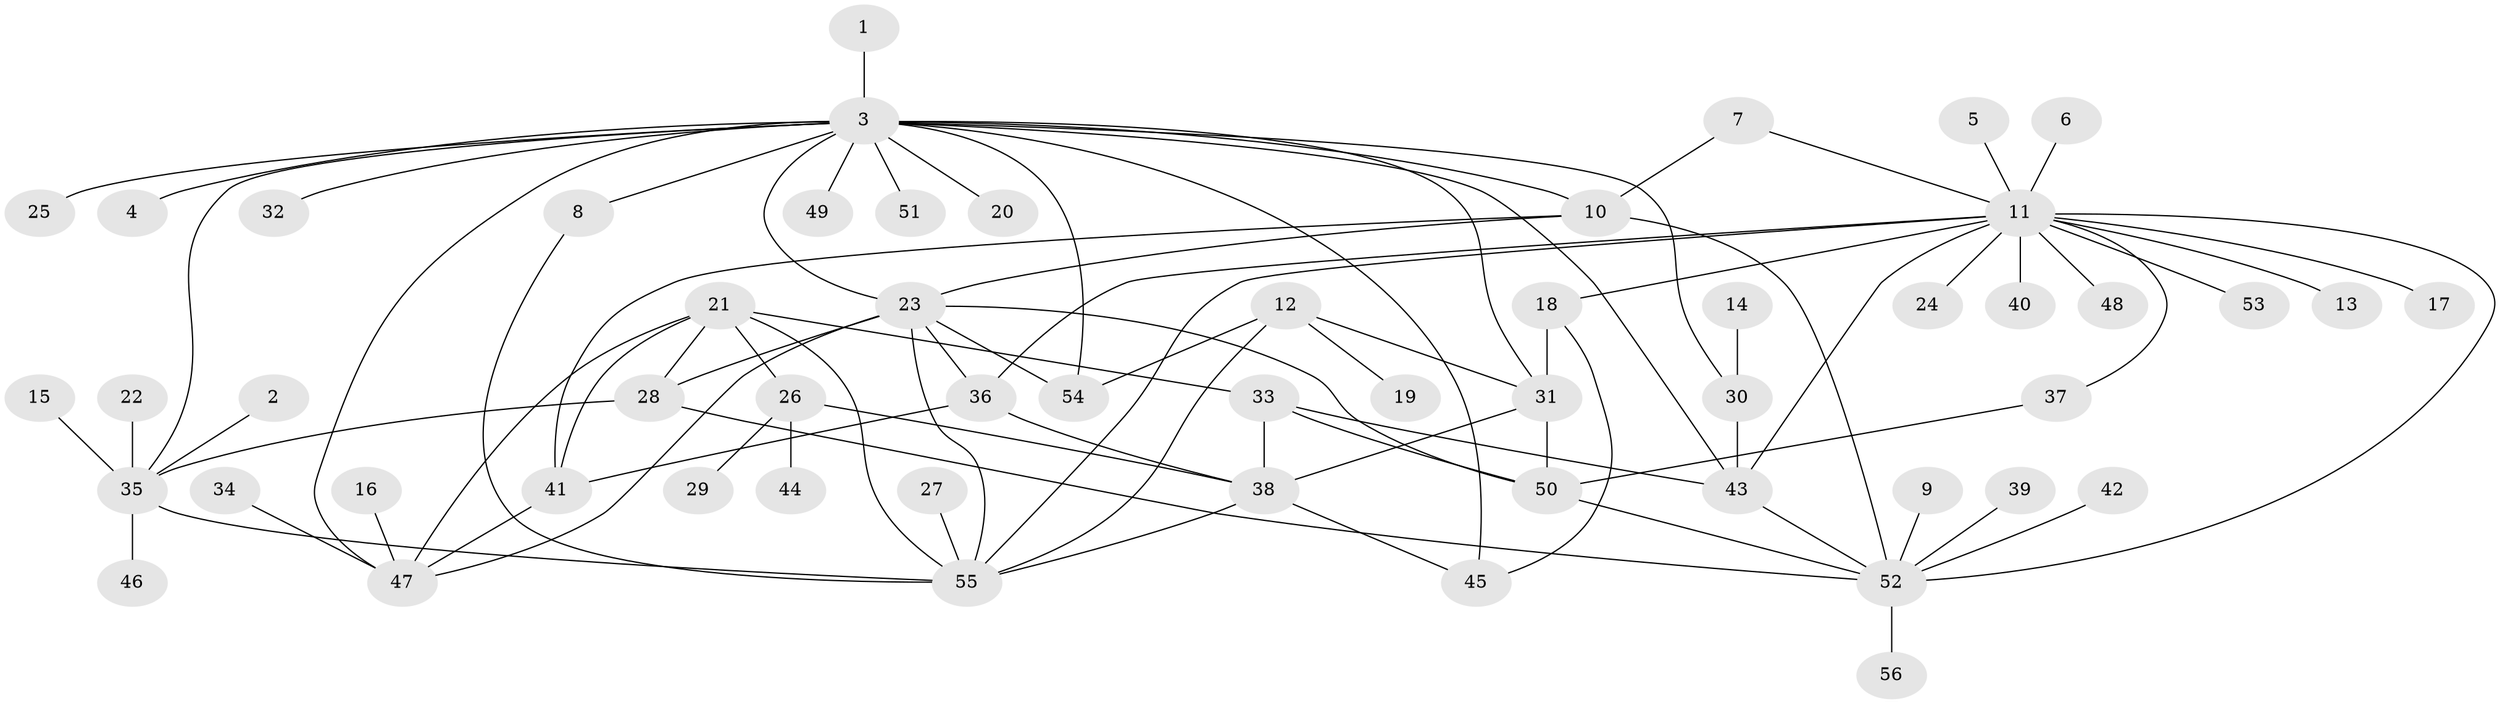 // original degree distribution, {8: 0.018018018018018018, 21: 0.009009009009009009, 11: 0.018018018018018018, 1: 0.5765765765765766, 10: 0.018018018018018018, 17: 0.009009009009009009, 5: 0.036036036036036036, 7: 0.018018018018018018, 12: 0.009009009009009009, 6: 0.02702702702702703, 2: 0.15315315315315314, 3: 0.09009009009009009, 4: 0.018018018018018018}
// Generated by graph-tools (version 1.1) at 2025/36/03/04/25 23:36:40]
// undirected, 56 vertices, 87 edges
graph export_dot {
  node [color=gray90,style=filled];
  1;
  2;
  3;
  4;
  5;
  6;
  7;
  8;
  9;
  10;
  11;
  12;
  13;
  14;
  15;
  16;
  17;
  18;
  19;
  20;
  21;
  22;
  23;
  24;
  25;
  26;
  27;
  28;
  29;
  30;
  31;
  32;
  33;
  34;
  35;
  36;
  37;
  38;
  39;
  40;
  41;
  42;
  43;
  44;
  45;
  46;
  47;
  48;
  49;
  50;
  51;
  52;
  53;
  54;
  55;
  56;
  1 -- 3 [weight=1.0];
  2 -- 35 [weight=1.0];
  3 -- 4 [weight=1.0];
  3 -- 8 [weight=1.0];
  3 -- 10 [weight=1.0];
  3 -- 20 [weight=1.0];
  3 -- 23 [weight=1.0];
  3 -- 25 [weight=1.0];
  3 -- 30 [weight=1.0];
  3 -- 31 [weight=1.0];
  3 -- 32 [weight=1.0];
  3 -- 35 [weight=1.0];
  3 -- 43 [weight=1.0];
  3 -- 45 [weight=1.0];
  3 -- 47 [weight=1.0];
  3 -- 49 [weight=1.0];
  3 -- 51 [weight=1.0];
  3 -- 54 [weight=1.0];
  5 -- 11 [weight=1.0];
  6 -- 11 [weight=1.0];
  7 -- 10 [weight=1.0];
  7 -- 11 [weight=1.0];
  8 -- 55 [weight=1.0];
  9 -- 52 [weight=1.0];
  10 -- 23 [weight=1.0];
  10 -- 41 [weight=1.0];
  10 -- 52 [weight=1.0];
  11 -- 13 [weight=1.0];
  11 -- 17 [weight=1.0];
  11 -- 18 [weight=1.0];
  11 -- 24 [weight=1.0];
  11 -- 36 [weight=1.0];
  11 -- 37 [weight=1.0];
  11 -- 40 [weight=1.0];
  11 -- 43 [weight=1.0];
  11 -- 48 [weight=1.0];
  11 -- 52 [weight=1.0];
  11 -- 53 [weight=1.0];
  11 -- 55 [weight=1.0];
  12 -- 19 [weight=1.0];
  12 -- 31 [weight=1.0];
  12 -- 54 [weight=1.0];
  12 -- 55 [weight=1.0];
  14 -- 30 [weight=1.0];
  15 -- 35 [weight=1.0];
  16 -- 47 [weight=1.0];
  18 -- 31 [weight=1.0];
  18 -- 45 [weight=1.0];
  21 -- 26 [weight=1.0];
  21 -- 28 [weight=2.0];
  21 -- 33 [weight=2.0];
  21 -- 41 [weight=1.0];
  21 -- 47 [weight=1.0];
  21 -- 55 [weight=1.0];
  22 -- 35 [weight=1.0];
  23 -- 28 [weight=1.0];
  23 -- 36 [weight=1.0];
  23 -- 47 [weight=1.0];
  23 -- 50 [weight=1.0];
  23 -- 54 [weight=1.0];
  23 -- 55 [weight=1.0];
  26 -- 29 [weight=1.0];
  26 -- 38 [weight=1.0];
  26 -- 44 [weight=1.0];
  27 -- 55 [weight=1.0];
  28 -- 35 [weight=1.0];
  28 -- 52 [weight=1.0];
  30 -- 43 [weight=1.0];
  31 -- 38 [weight=1.0];
  31 -- 50 [weight=1.0];
  33 -- 38 [weight=1.0];
  33 -- 43 [weight=1.0];
  33 -- 50 [weight=1.0];
  34 -- 47 [weight=1.0];
  35 -- 46 [weight=1.0];
  35 -- 55 [weight=1.0];
  36 -- 38 [weight=1.0];
  36 -- 41 [weight=1.0];
  37 -- 50 [weight=1.0];
  38 -- 45 [weight=1.0];
  38 -- 55 [weight=1.0];
  39 -- 52 [weight=1.0];
  41 -- 47 [weight=1.0];
  42 -- 52 [weight=1.0];
  43 -- 52 [weight=1.0];
  50 -- 52 [weight=1.0];
  52 -- 56 [weight=1.0];
}
